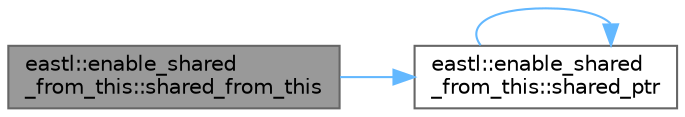 digraph "eastl::enable_shared_from_this::shared_from_this"
{
 // LATEX_PDF_SIZE
  bgcolor="transparent";
  edge [fontname=Helvetica,fontsize=10,labelfontname=Helvetica,labelfontsize=10];
  node [fontname=Helvetica,fontsize=10,shape=box,height=0.2,width=0.4];
  rankdir="LR";
  Node1 [id="Node000001",label="eastl::enable_shared\l_from_this::shared_from_this",height=0.2,width=0.4,color="gray40", fillcolor="grey60", style="filled", fontcolor="black",tooltip=" "];
  Node1 -> Node2 [id="edge3_Node000001_Node000002",color="steelblue1",style="solid",tooltip=" "];
  Node2 [id="Node000002",label="eastl::enable_shared\l_from_this::shared_ptr",height=0.2,width=0.4,color="grey40", fillcolor="white", style="filled",URL="$classeastl_1_1enable__shared__from__this.html#ab2104fa6e839672da3c30400e8325e52",tooltip=" "];
  Node2 -> Node2 [id="edge4_Node000002_Node000002",color="steelblue1",style="solid",tooltip=" "];
}
